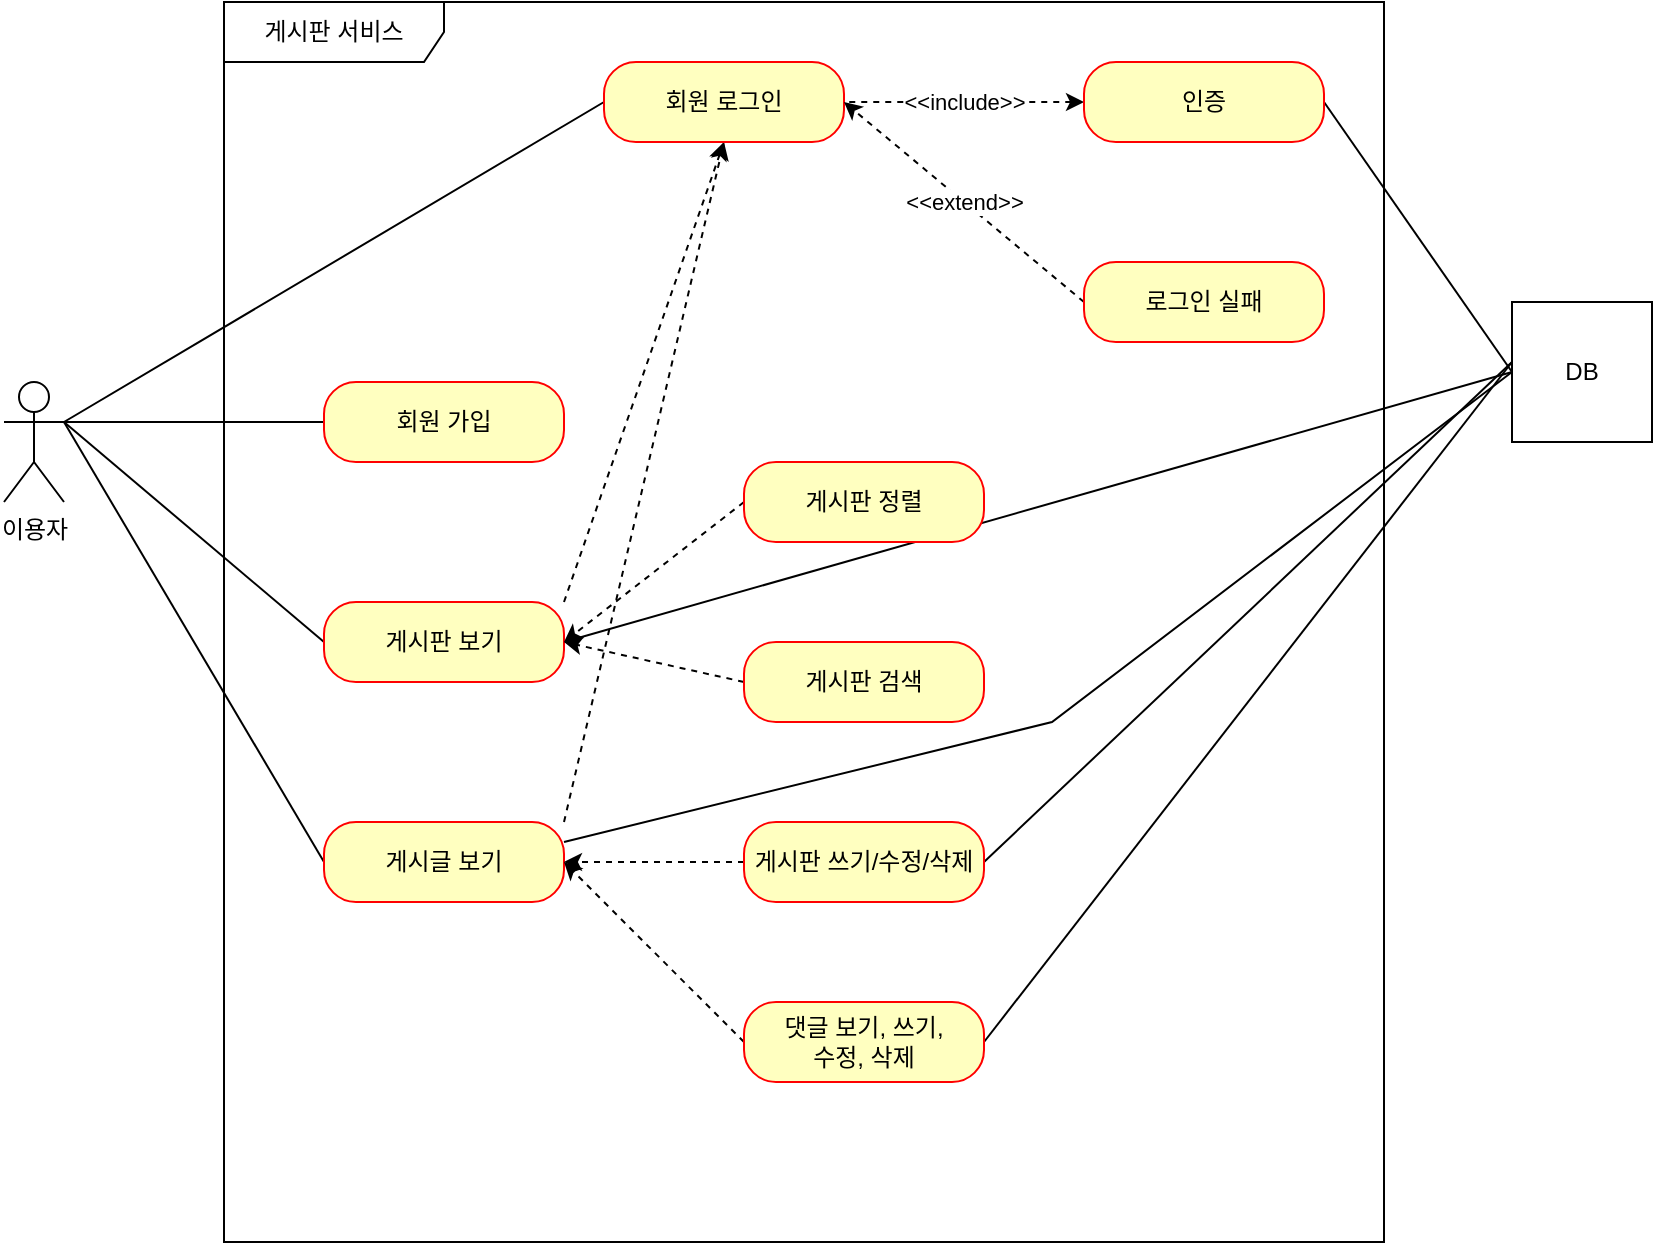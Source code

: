 <mxfile version="21.6.8" type="github">
  <diagram name="페이지-1" id="K_gbaP-3_yz5tqp1AuFb">
    <mxGraphModel dx="1018" dy="1344" grid="1" gridSize="10" guides="1" tooltips="1" connect="1" arrows="1" fold="1" page="1" pageScale="1" pageWidth="827" pageHeight="1169" math="0" shadow="0">
      <root>
        <mxCell id="0" />
        <mxCell id="1" parent="0" />
        <mxCell id="gr_2e3CQ7bJf6RmTyz9H-1" value="이용자&lt;br&gt;" style="shape=umlActor;verticalLabelPosition=bottom;verticalAlign=top;html=1;" vertex="1" parent="1">
          <mxGeometry x="36" y="340" width="30" height="60" as="geometry" />
        </mxCell>
        <mxCell id="gr_2e3CQ7bJf6RmTyz9H-2" value="게시판 서비스" style="shape=umlFrame;whiteSpace=wrap;html=1;pointerEvents=0;width=110;height=30;" vertex="1" parent="1">
          <mxGeometry x="146" y="150" width="580" height="620" as="geometry" />
        </mxCell>
        <mxCell id="gr_2e3CQ7bJf6RmTyz9H-16" style="rounded=0;orthogonalLoop=1;jettySize=auto;html=1;exitX=0;exitY=0.5;exitDx=0;exitDy=0;entryX=1;entryY=0.333;entryDx=0;entryDy=0;entryPerimeter=0;endArrow=none;endFill=0;" edge="1" parent="1" source="gr_2e3CQ7bJf6RmTyz9H-3" target="gr_2e3CQ7bJf6RmTyz9H-1">
          <mxGeometry relative="1" as="geometry" />
        </mxCell>
        <mxCell id="gr_2e3CQ7bJf6RmTyz9H-3" value="회원 가입" style="rounded=1;whiteSpace=wrap;html=1;arcSize=40;fontColor=#000000;fillColor=#ffffc0;strokeColor=#ff0000;" vertex="1" parent="1">
          <mxGeometry x="196" y="340" width="120" height="40" as="geometry" />
        </mxCell>
        <mxCell id="gr_2e3CQ7bJf6RmTyz9H-19" style="rounded=0;orthogonalLoop=1;jettySize=auto;html=1;exitX=0;exitY=0.5;exitDx=0;exitDy=0;endArrow=none;endFill=0;" edge="1" parent="1" source="gr_2e3CQ7bJf6RmTyz9H-6">
          <mxGeometry relative="1" as="geometry">
            <mxPoint x="66" y="360" as="targetPoint" />
          </mxGeometry>
        </mxCell>
        <mxCell id="gr_2e3CQ7bJf6RmTyz9H-23" style="rounded=0;orthogonalLoop=1;jettySize=auto;html=1;exitX=1;exitY=0;exitDx=0;exitDy=0;entryX=0.5;entryY=1;entryDx=0;entryDy=0;dashed=1;" edge="1" parent="1" source="gr_2e3CQ7bJf6RmTyz9H-6" target="gr_2e3CQ7bJf6RmTyz9H-8">
          <mxGeometry relative="1" as="geometry" />
        </mxCell>
        <mxCell id="gr_2e3CQ7bJf6RmTyz9H-32" style="rounded=0;orthogonalLoop=1;jettySize=auto;html=1;exitX=1;exitY=0.25;exitDx=0;exitDy=0;entryX=0;entryY=0.5;entryDx=0;entryDy=0;endArrow=none;endFill=0;" edge="1" parent="1" source="gr_2e3CQ7bJf6RmTyz9H-6" target="gr_2e3CQ7bJf6RmTyz9H-28">
          <mxGeometry relative="1" as="geometry">
            <Array as="points">
              <mxPoint x="560" y="510" />
            </Array>
          </mxGeometry>
        </mxCell>
        <mxCell id="gr_2e3CQ7bJf6RmTyz9H-6" value="게시글 보기" style="rounded=1;whiteSpace=wrap;html=1;arcSize=40;fontColor=#000000;fillColor=#ffffc0;strokeColor=#ff0000;" vertex="1" parent="1">
          <mxGeometry x="196" y="560" width="120" height="40" as="geometry" />
        </mxCell>
        <mxCell id="gr_2e3CQ7bJf6RmTyz9H-18" style="rounded=0;orthogonalLoop=1;jettySize=auto;html=1;exitX=0;exitY=0.5;exitDx=0;exitDy=0;endArrow=none;endFill=0;" edge="1" parent="1" source="gr_2e3CQ7bJf6RmTyz9H-7">
          <mxGeometry relative="1" as="geometry">
            <mxPoint x="66" y="360" as="targetPoint" />
          </mxGeometry>
        </mxCell>
        <mxCell id="gr_2e3CQ7bJf6RmTyz9H-22" style="rounded=0;orthogonalLoop=1;jettySize=auto;html=1;exitX=1;exitY=0;exitDx=0;exitDy=0;dashed=1;entryX=0.5;entryY=1;entryDx=0;entryDy=0;" edge="1" parent="1" source="gr_2e3CQ7bJf6RmTyz9H-7" target="gr_2e3CQ7bJf6RmTyz9H-8">
          <mxGeometry relative="1" as="geometry" />
        </mxCell>
        <mxCell id="gr_2e3CQ7bJf6RmTyz9H-31" style="rounded=0;orthogonalLoop=1;jettySize=auto;html=1;exitX=1;exitY=0.5;exitDx=0;exitDy=0;entryX=0;entryY=0.5;entryDx=0;entryDy=0;endArrow=none;endFill=0;" edge="1" parent="1" source="gr_2e3CQ7bJf6RmTyz9H-7" target="gr_2e3CQ7bJf6RmTyz9H-28">
          <mxGeometry relative="1" as="geometry" />
        </mxCell>
        <mxCell id="gr_2e3CQ7bJf6RmTyz9H-7" value="게시판 보기" style="rounded=1;whiteSpace=wrap;html=1;arcSize=40;fontColor=#000000;fillColor=#ffffc0;strokeColor=#ff0000;" vertex="1" parent="1">
          <mxGeometry x="196" y="450" width="120" height="40" as="geometry" />
        </mxCell>
        <mxCell id="gr_2e3CQ7bJf6RmTyz9H-17" style="rounded=0;orthogonalLoop=1;jettySize=auto;html=1;exitX=0;exitY=0.5;exitDx=0;exitDy=0;endArrow=none;endFill=0;" edge="1" parent="1" source="gr_2e3CQ7bJf6RmTyz9H-8">
          <mxGeometry relative="1" as="geometry">
            <mxPoint x="66" y="360" as="targetPoint" />
          </mxGeometry>
        </mxCell>
        <mxCell id="gr_2e3CQ7bJf6RmTyz9H-8" value="회원 로그인" style="rounded=1;whiteSpace=wrap;html=1;arcSize=40;fontColor=#000000;fillColor=#ffffc0;strokeColor=#ff0000;" vertex="1" parent="1">
          <mxGeometry x="336" y="180" width="120" height="40" as="geometry" />
        </mxCell>
        <mxCell id="gr_2e3CQ7bJf6RmTyz9H-20" value="&amp;lt;&amp;lt;include&amp;gt;&amp;gt;" style="rounded=0;orthogonalLoop=1;jettySize=auto;html=1;exitX=0;exitY=0.5;exitDx=0;exitDy=0;entryX=1;entryY=0.5;entryDx=0;entryDy=0;startArrow=classic;startFill=1;endArrow=none;endFill=0;dashed=1;" edge="1" parent="1" source="gr_2e3CQ7bJf6RmTyz9H-9" target="gr_2e3CQ7bJf6RmTyz9H-8">
          <mxGeometry relative="1" as="geometry" />
        </mxCell>
        <mxCell id="gr_2e3CQ7bJf6RmTyz9H-30" style="rounded=0;orthogonalLoop=1;jettySize=auto;html=1;exitX=1;exitY=0.5;exitDx=0;exitDy=0;entryX=0;entryY=0.5;entryDx=0;entryDy=0;endArrow=none;endFill=0;" edge="1" parent="1" source="gr_2e3CQ7bJf6RmTyz9H-9" target="gr_2e3CQ7bJf6RmTyz9H-28">
          <mxGeometry relative="1" as="geometry" />
        </mxCell>
        <mxCell id="gr_2e3CQ7bJf6RmTyz9H-9" value="인증" style="rounded=1;whiteSpace=wrap;html=1;arcSize=40;fontColor=#000000;fillColor=#ffffc0;strokeColor=#ff0000;" vertex="1" parent="1">
          <mxGeometry x="576" y="180" width="120" height="40" as="geometry" />
        </mxCell>
        <mxCell id="gr_2e3CQ7bJf6RmTyz9H-21" value="&amp;lt;&amp;lt;extend&amp;gt;&amp;gt;" style="rounded=0;orthogonalLoop=1;jettySize=auto;html=1;exitX=0;exitY=0.5;exitDx=0;exitDy=0;entryX=1;entryY=0.5;entryDx=0;entryDy=0;dashed=1;" edge="1" parent="1" source="gr_2e3CQ7bJf6RmTyz9H-10" target="gr_2e3CQ7bJf6RmTyz9H-8">
          <mxGeometry relative="1" as="geometry" />
        </mxCell>
        <mxCell id="gr_2e3CQ7bJf6RmTyz9H-10" value="로그인 실패" style="rounded=1;whiteSpace=wrap;html=1;arcSize=40;fontColor=#000000;fillColor=#ffffc0;strokeColor=#ff0000;" vertex="1" parent="1">
          <mxGeometry x="576" y="280" width="120" height="40" as="geometry" />
        </mxCell>
        <mxCell id="gr_2e3CQ7bJf6RmTyz9H-24" style="rounded=0;orthogonalLoop=1;jettySize=auto;html=1;exitX=0;exitY=0.5;exitDx=0;exitDy=0;entryX=1;entryY=0.5;entryDx=0;entryDy=0;dashed=1;" edge="1" parent="1" source="gr_2e3CQ7bJf6RmTyz9H-11" target="gr_2e3CQ7bJf6RmTyz9H-7">
          <mxGeometry relative="1" as="geometry" />
        </mxCell>
        <mxCell id="gr_2e3CQ7bJf6RmTyz9H-11" value="게시판 정렬" style="rounded=1;whiteSpace=wrap;html=1;arcSize=40;fontColor=#000000;fillColor=#ffffc0;strokeColor=#ff0000;" vertex="1" parent="1">
          <mxGeometry x="406" y="380" width="120" height="40" as="geometry" />
        </mxCell>
        <mxCell id="gr_2e3CQ7bJf6RmTyz9H-25" style="rounded=0;orthogonalLoop=1;jettySize=auto;html=1;exitX=0;exitY=0.5;exitDx=0;exitDy=0;entryX=1;entryY=0.5;entryDx=0;entryDy=0;dashed=1;" edge="1" parent="1" source="gr_2e3CQ7bJf6RmTyz9H-12" target="gr_2e3CQ7bJf6RmTyz9H-7">
          <mxGeometry relative="1" as="geometry" />
        </mxCell>
        <mxCell id="gr_2e3CQ7bJf6RmTyz9H-12" value="게시판 검색" style="rounded=1;whiteSpace=wrap;html=1;arcSize=40;fontColor=#000000;fillColor=#ffffc0;strokeColor=#ff0000;" vertex="1" parent="1">
          <mxGeometry x="406" y="470" width="120" height="40" as="geometry" />
        </mxCell>
        <mxCell id="gr_2e3CQ7bJf6RmTyz9H-26" style="rounded=0;orthogonalLoop=1;jettySize=auto;html=1;exitX=0;exitY=0.5;exitDx=0;exitDy=0;entryX=1;entryY=0.5;entryDx=0;entryDy=0;dashed=1;" edge="1" parent="1" source="gr_2e3CQ7bJf6RmTyz9H-13" target="gr_2e3CQ7bJf6RmTyz9H-6">
          <mxGeometry relative="1" as="geometry" />
        </mxCell>
        <mxCell id="gr_2e3CQ7bJf6RmTyz9H-33" style="rounded=0;orthogonalLoop=1;jettySize=auto;html=1;exitX=1;exitY=0.5;exitDx=0;exitDy=0;endArrow=none;endFill=0;" edge="1" parent="1" source="gr_2e3CQ7bJf6RmTyz9H-13">
          <mxGeometry relative="1" as="geometry">
            <mxPoint x="790" y="330" as="targetPoint" />
          </mxGeometry>
        </mxCell>
        <mxCell id="gr_2e3CQ7bJf6RmTyz9H-13" value="게시판 쓰기/수정/삭제" style="rounded=1;whiteSpace=wrap;html=1;arcSize=40;fontColor=#000000;fillColor=#ffffc0;strokeColor=#ff0000;" vertex="1" parent="1">
          <mxGeometry x="406" y="560" width="120" height="40" as="geometry" />
        </mxCell>
        <mxCell id="gr_2e3CQ7bJf6RmTyz9H-27" style="rounded=0;orthogonalLoop=1;jettySize=auto;html=1;exitX=0;exitY=0.5;exitDx=0;exitDy=0;entryX=1;entryY=0.5;entryDx=0;entryDy=0;dashed=1;" edge="1" parent="1" source="gr_2e3CQ7bJf6RmTyz9H-14" target="gr_2e3CQ7bJf6RmTyz9H-6">
          <mxGeometry relative="1" as="geometry" />
        </mxCell>
        <mxCell id="gr_2e3CQ7bJf6RmTyz9H-34" style="rounded=0;orthogonalLoop=1;jettySize=auto;html=1;exitX=1;exitY=0.5;exitDx=0;exitDy=0;endArrow=none;endFill=0;" edge="1" parent="1" source="gr_2e3CQ7bJf6RmTyz9H-14">
          <mxGeometry relative="1" as="geometry">
            <mxPoint x="790" y="330" as="targetPoint" />
          </mxGeometry>
        </mxCell>
        <mxCell id="gr_2e3CQ7bJf6RmTyz9H-14" value="댓글 보기, 쓰기, &lt;br&gt;수정, 삭제" style="rounded=1;whiteSpace=wrap;html=1;arcSize=40;fontColor=#000000;fillColor=#ffffc0;strokeColor=#ff0000;" vertex="1" parent="1">
          <mxGeometry x="406" y="650" width="120" height="40" as="geometry" />
        </mxCell>
        <mxCell id="gr_2e3CQ7bJf6RmTyz9H-28" value="DB" style="html=1;dropTarget=0;whiteSpace=wrap;" vertex="1" parent="1">
          <mxGeometry x="790" y="300" width="70" height="70" as="geometry" />
        </mxCell>
      </root>
    </mxGraphModel>
  </diagram>
</mxfile>
